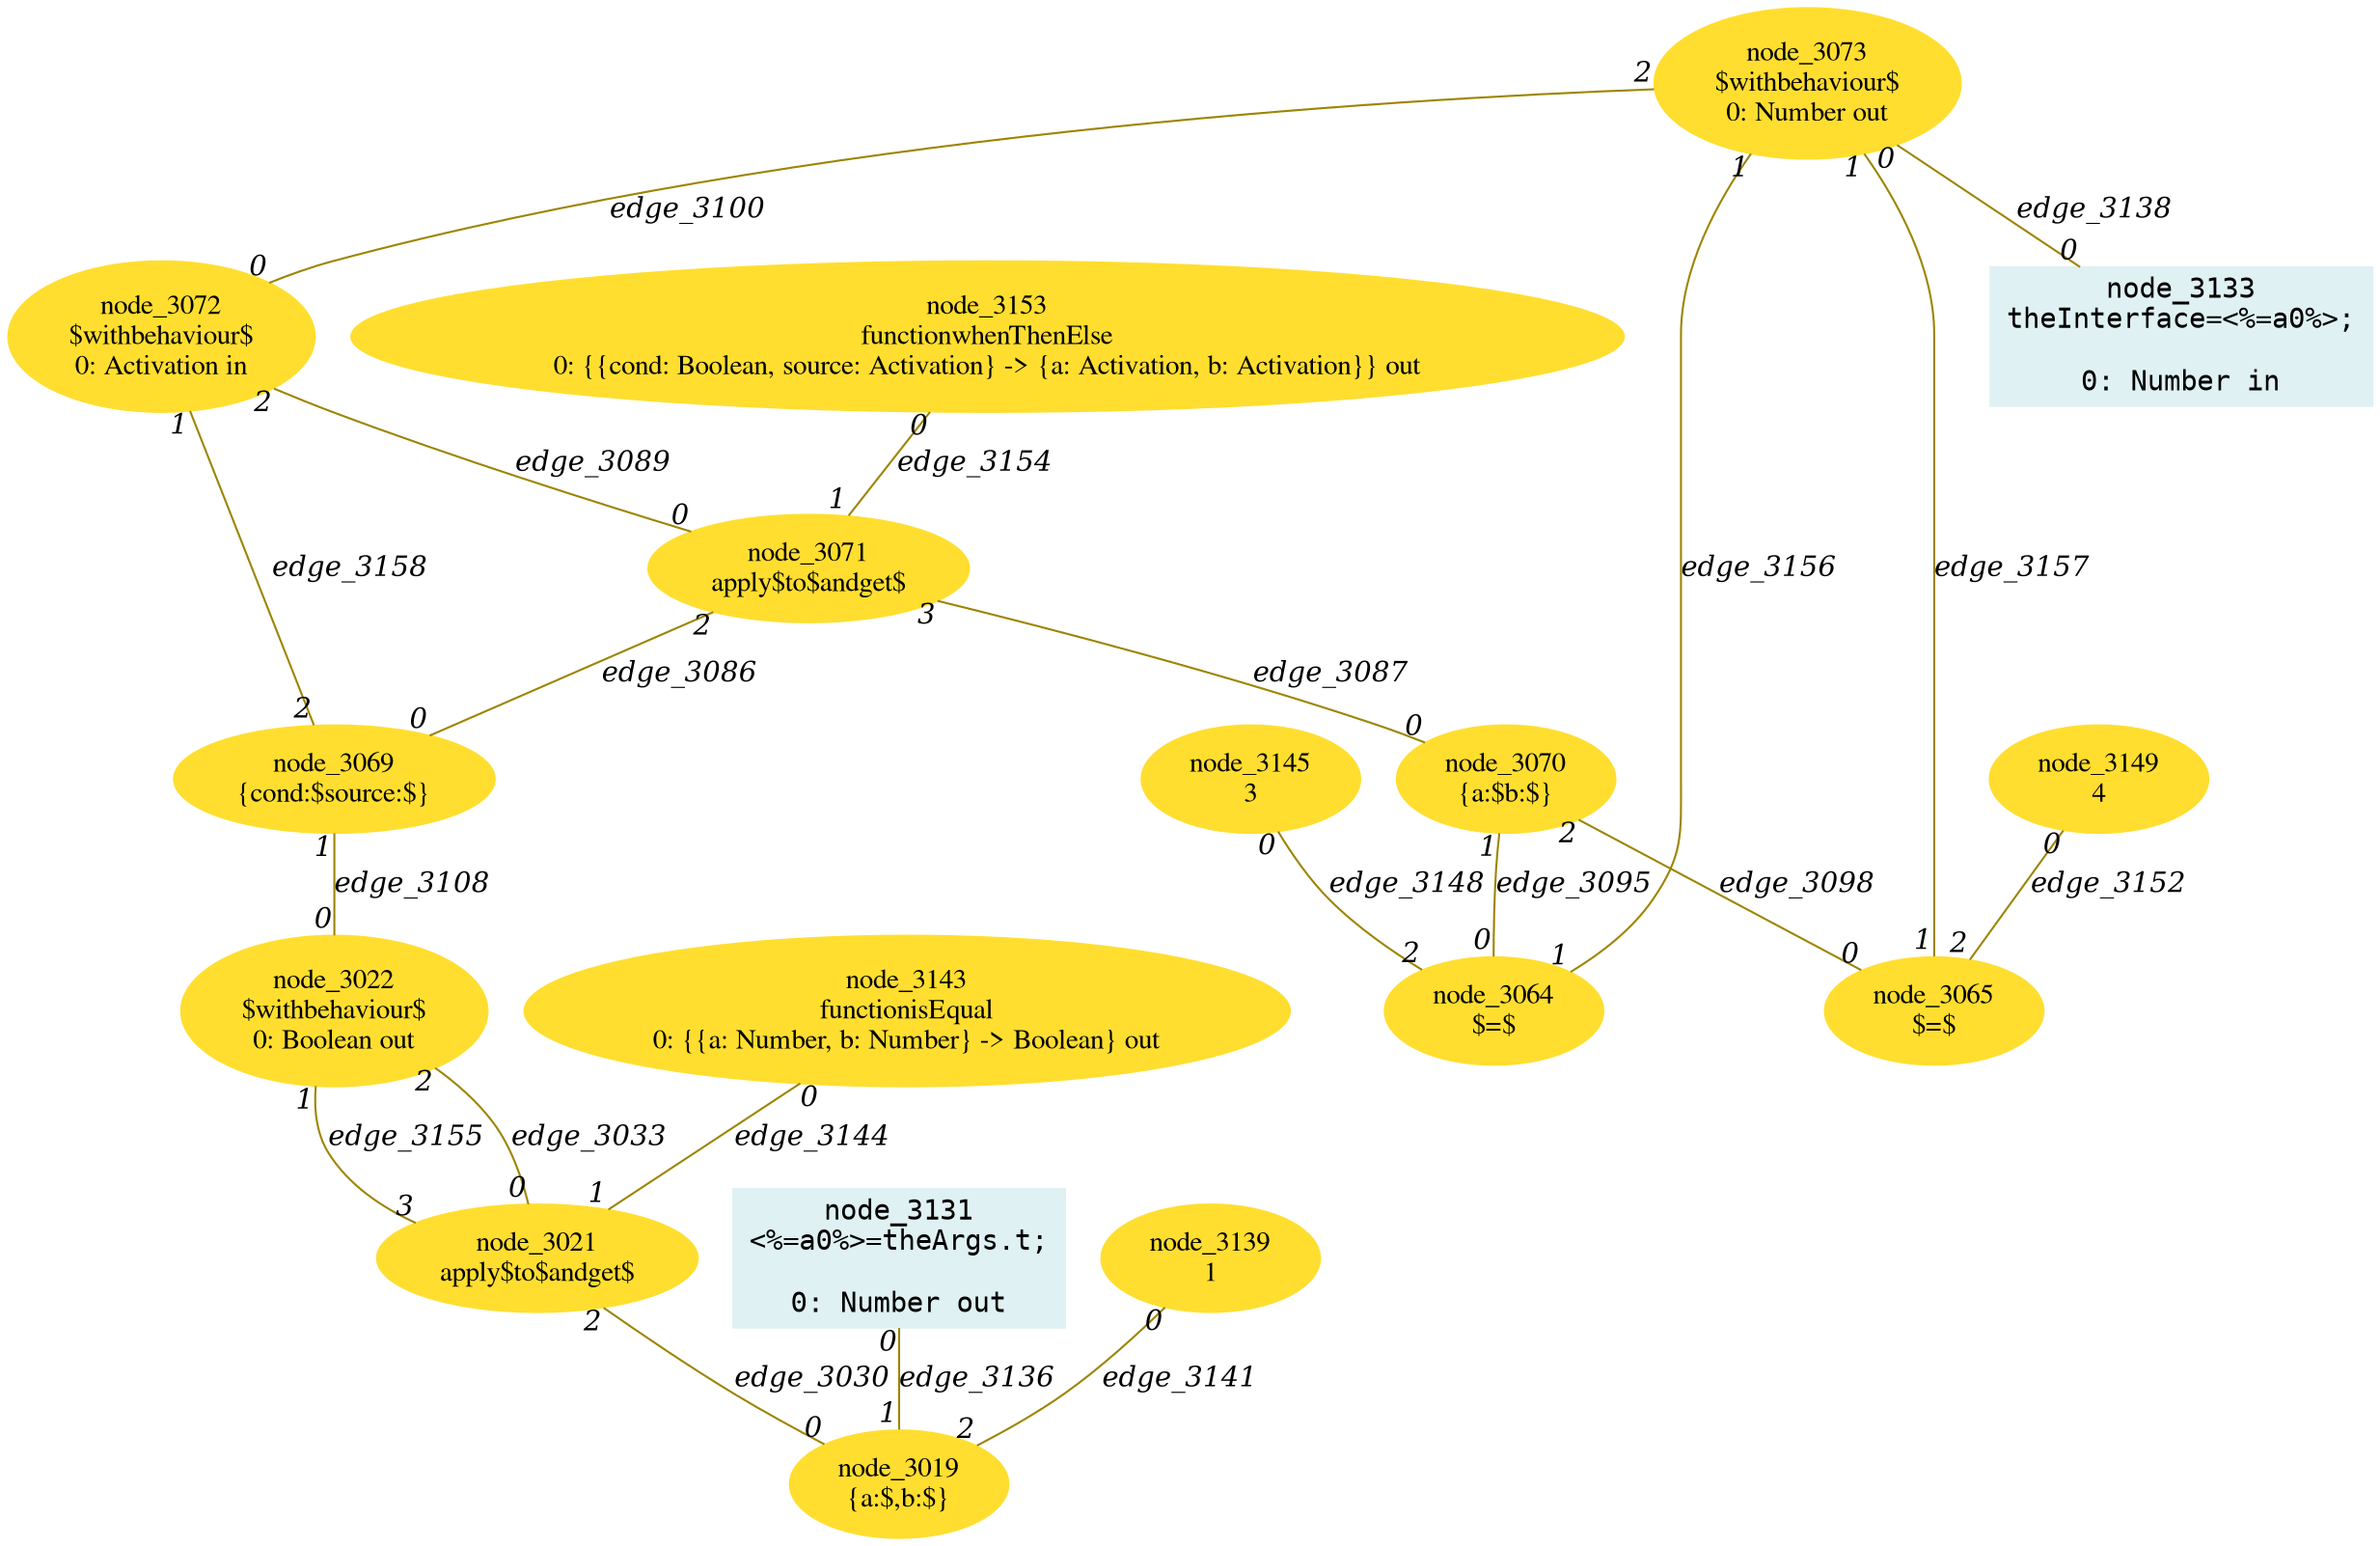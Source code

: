 digraph g{node_3019 [shape="ellipse", style="filled", color="#ffde2f", fontname="Times", label="node_3019
{a:$,b:$}
" ]
node_3021 [shape="ellipse", style="filled", color="#ffde2f", fontname="Times", label="node_3021
apply$to$andget$
" ]
node_3022 [shape="ellipse", style="filled", color="#ffde2f", fontname="Times", label="node_3022
$withbehaviour$
0: Boolean out" ]
node_3064 [shape="ellipse", style="filled", color="#ffde2f", fontname="Times", label="node_3064
$=$
" ]
node_3065 [shape="ellipse", style="filled", color="#ffde2f", fontname="Times", label="node_3065
$=$
" ]
node_3069 [shape="ellipse", style="filled", color="#ffde2f", fontname="Times", label="node_3069
{cond:$source:$}
" ]
node_3070 [shape="ellipse", style="filled", color="#ffde2f", fontname="Times", label="node_3070
{a:$b:$}
" ]
node_3071 [shape="ellipse", style="filled", color="#ffde2f", fontname="Times", label="node_3071
apply$to$andget$
" ]
node_3072 [shape="ellipse", style="filled", color="#ffde2f", fontname="Times", label="node_3072
$withbehaviour$
0: Activation in" ]
node_3073 [shape="ellipse", style="filled", color="#ffde2f", fontname="Times", label="node_3073
$withbehaviour$
0: Number out" ]
node_3131 [shape="box", style="filled", color="#dff1f2", fontname="Courier", label="node_3131
<%=a0%>=theArgs.t;

0: Number out" ]
node_3133 [shape="box", style="filled", color="#dff1f2", fontname="Courier", label="node_3133
theInterface=<%=a0%>;

0: Number in" ]
node_3139 [shape="ellipse", style="filled", color="#ffde2f", fontname="Times", label="node_3139
1
" ]
node_3143 [shape="ellipse", style="filled", color="#ffde2f", fontname="Times", label="node_3143
functionisEqual
0: {{a: Number, b: Number} -> Boolean} out" ]
node_3145 [shape="ellipse", style="filled", color="#ffde2f", fontname="Times", label="node_3145
3
" ]
node_3149 [shape="ellipse", style="filled", color="#ffde2f", fontname="Times", label="node_3149
4
" ]
node_3153 [shape="ellipse", style="filled", color="#ffde2f", fontname="Times", label="node_3153
functionwhenThenElse
0: {{cond: Boolean, source: Activation} -> {a: Activation, b: Activation}} out" ]
node_3021 -> node_3019 [dir=none, arrowHead=none, fontname="Times-Italic", arrowsize=1, color="#9d8400", label="edge_3030",  headlabel="0", taillabel="2" ]
node_3022 -> node_3021 [dir=none, arrowHead=none, fontname="Times-Italic", arrowsize=1, color="#9d8400", label="edge_3033",  headlabel="0", taillabel="2" ]
node_3071 -> node_3069 [dir=none, arrowHead=none, fontname="Times-Italic", arrowsize=1, color="#9d8400", label="edge_3086",  headlabel="0", taillabel="2" ]
node_3071 -> node_3070 [dir=none, arrowHead=none, fontname="Times-Italic", arrowsize=1, color="#9d8400", label="edge_3087",  headlabel="0", taillabel="3" ]
node_3072 -> node_3071 [dir=none, arrowHead=none, fontname="Times-Italic", arrowsize=1, color="#9d8400", label="edge_3089",  headlabel="0", taillabel="2" ]
node_3070 -> node_3064 [dir=none, arrowHead=none, fontname="Times-Italic", arrowsize=1, color="#9d8400", label="edge_3095",  headlabel="0", taillabel="1" ]
node_3070 -> node_3065 [dir=none, arrowHead=none, fontname="Times-Italic", arrowsize=1, color="#9d8400", label="edge_3098",  headlabel="0", taillabel="2" ]
node_3073 -> node_3072 [dir=none, arrowHead=none, fontname="Times-Italic", arrowsize=1, color="#9d8400", label="edge_3100",  headlabel="0", taillabel="2" ]
node_3069 -> node_3022 [dir=none, arrowHead=none, fontname="Times-Italic", arrowsize=1, color="#9d8400", label="edge_3108",  headlabel="0", taillabel="1" ]
node_3131 -> node_3019 [dir=none, arrowHead=none, fontname="Times-Italic", arrowsize=1, color="#9d8400", label="edge_3136",  headlabel="1", taillabel="0" ]
node_3073 -> node_3133 [dir=none, arrowHead=none, fontname="Times-Italic", arrowsize=1, color="#9d8400", label="edge_3138",  headlabel="0", taillabel="0" ]
node_3139 -> node_3019 [dir=none, arrowHead=none, fontname="Times-Italic", arrowsize=1, color="#9d8400", label="edge_3141",  headlabel="2", taillabel="0" ]
node_3143 -> node_3021 [dir=none, arrowHead=none, fontname="Times-Italic", arrowsize=1, color="#9d8400", label="edge_3144",  headlabel="1", taillabel="0" ]
node_3145 -> node_3064 [dir=none, arrowHead=none, fontname="Times-Italic", arrowsize=1, color="#9d8400", label="edge_3148",  headlabel="2", taillabel="0" ]
node_3149 -> node_3065 [dir=none, arrowHead=none, fontname="Times-Italic", arrowsize=1, color="#9d8400", label="edge_3152",  headlabel="2", taillabel="0" ]
node_3153 -> node_3071 [dir=none, arrowHead=none, fontname="Times-Italic", arrowsize=1, color="#9d8400", label="edge_3154",  headlabel="1", taillabel="0" ]
node_3022 -> node_3021 [dir=none, arrowHead=none, fontname="Times-Italic", arrowsize=1, color="#9d8400", label="edge_3155",  headlabel="3", taillabel="1" ]
node_3073 -> node_3064 [dir=none, arrowHead=none, fontname="Times-Italic", arrowsize=1, color="#9d8400", label="edge_3156",  headlabel="1", taillabel="1" ]
node_3073 -> node_3065 [dir=none, arrowHead=none, fontname="Times-Italic", arrowsize=1, color="#9d8400", label="edge_3157",  headlabel="1", taillabel="1" ]
node_3072 -> node_3069 [dir=none, arrowHead=none, fontname="Times-Italic", arrowsize=1, color="#9d8400", label="edge_3158",  headlabel="2", taillabel="1" ]
}
